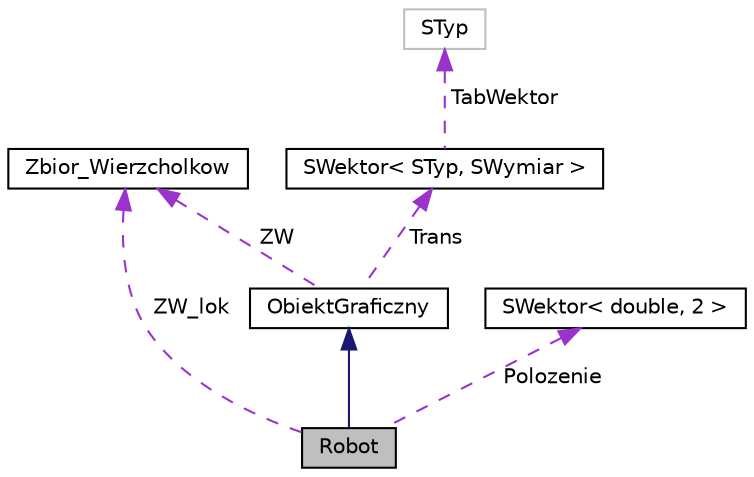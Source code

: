 digraph "Robot"
{
  edge [fontname="Helvetica",fontsize="10",labelfontname="Helvetica",labelfontsize="10"];
  node [fontname="Helvetica",fontsize="10",shape=record];
  Node1 [label="Robot",height=0.2,width=0.4,color="black", fillcolor="grey75", style="filled", fontcolor="black"];
  Node2 -> Node1 [dir="back",color="midnightblue",fontsize="10",style="solid",fontname="Helvetica"];
  Node2 [label="ObiektGraficzny",height=0.2,width=0.4,color="black", fillcolor="white", style="filled",URL="$class_obiekt_graficzny.html"];
  Node3 -> Node2 [dir="back",color="darkorchid3",fontsize="10",style="dashed",label=" ZW" ,fontname="Helvetica"];
  Node3 [label="Zbior_Wierzcholkow",height=0.2,width=0.4,color="black", fillcolor="white", style="filled",URL="$class_zbior___wierzcholkow.html"];
  Node4 -> Node2 [dir="back",color="darkorchid3",fontsize="10",style="dashed",label=" Trans" ,fontname="Helvetica"];
  Node4 [label="SWektor\< STyp, SWymiar \>",height=0.2,width=0.4,color="black", fillcolor="white", style="filled",URL="$class_s_wektor.html",tooltip="Szablon klasy wektor parametryzowanej wymiarem i typem współrzędnych. "];
  Node5 -> Node4 [dir="back",color="darkorchid3",fontsize="10",style="dashed",label=" TabWektor" ,fontname="Helvetica"];
  Node5 [label="STyp",height=0.2,width=0.4,color="grey75", fillcolor="white", style="filled"];
  Node6 -> Node1 [dir="back",color="darkorchid3",fontsize="10",style="dashed",label=" Polozenie" ,fontname="Helvetica"];
  Node6 [label="SWektor\< double, 2 \>",height=0.2,width=0.4,color="black", fillcolor="white", style="filled",URL="$class_s_wektor.html"];
  Node3 -> Node1 [dir="back",color="darkorchid3",fontsize="10",style="dashed",label=" ZW_lok" ,fontname="Helvetica"];
}
